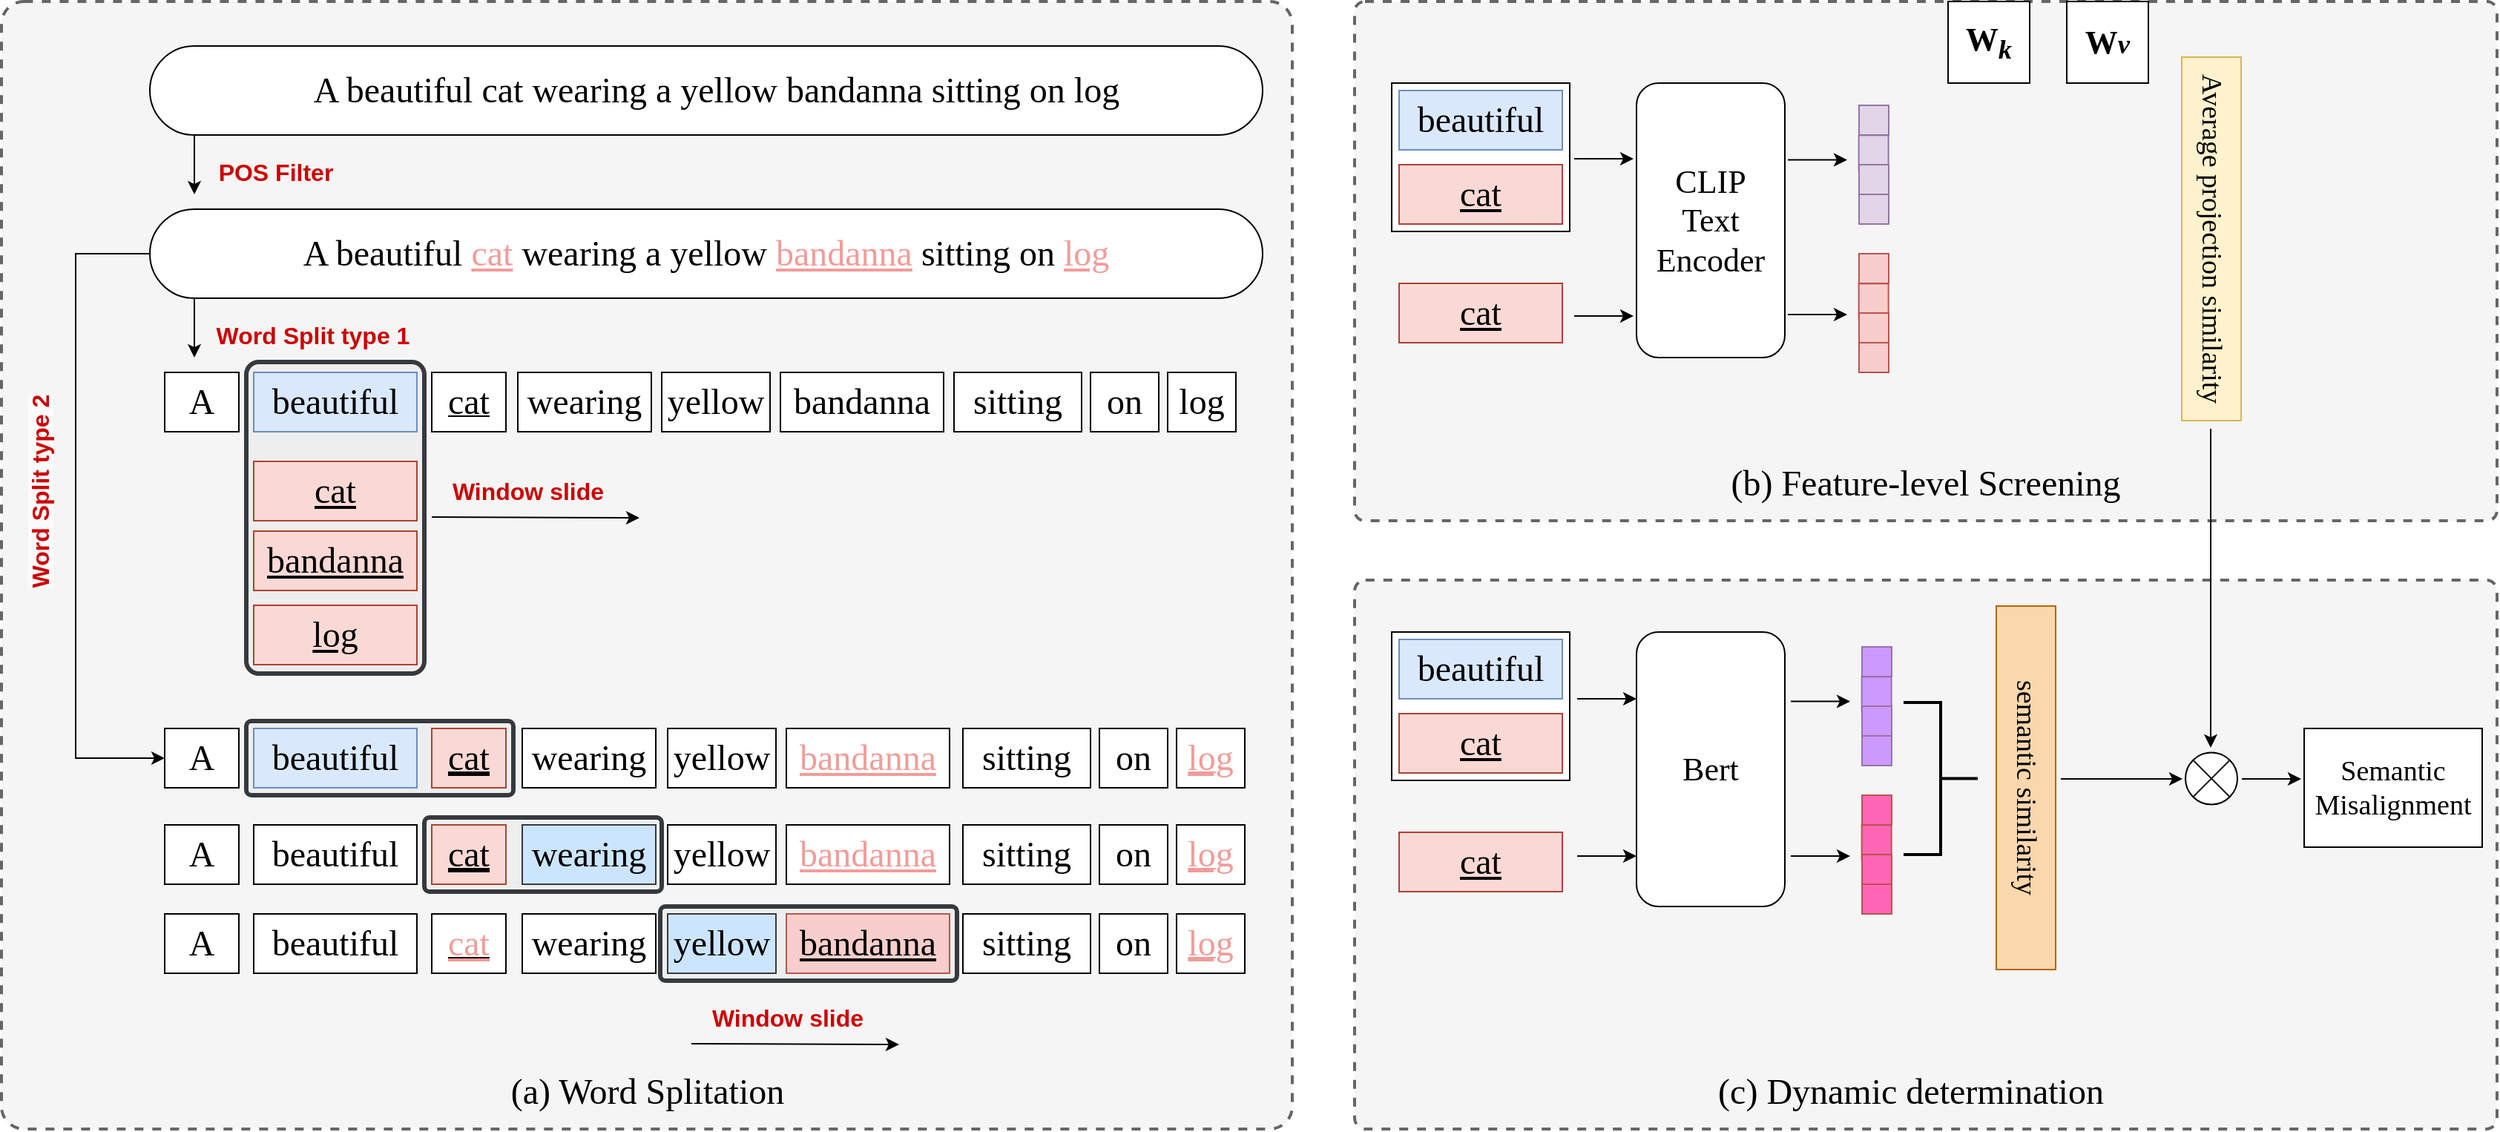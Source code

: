 <mxfile version="26.0.4">
  <diagram name="第 1 页" id="hbKFF-OKExzjQjpJoKSN">
    <mxGraphModel dx="2074" dy="1098" grid="1" gridSize="10" guides="1" tooltips="1" connect="1" arrows="1" fold="1" page="1" pageScale="1" pageWidth="1920" pageHeight="1200" math="0" shadow="0">
      <root>
        <mxCell id="0" />
        <mxCell id="1" parent="0" />
        <mxCell id="ykKe54kiTIuj04Uihu3i-138" value="" style="rounded=1;whiteSpace=wrap;html=1;arcSize=2;strokeWidth=2;dashed=1;fillColor=#f5f5f5;strokeColor=#666666;fontColor=#333333;" vertex="1" parent="1">
          <mxGeometry x="932" y="430" width="770" height="370" as="geometry" />
        </mxCell>
        <mxCell id="ykKe54kiTIuj04Uihu3i-137" value="" style="rounded=1;whiteSpace=wrap;html=1;arcSize=2;strokeWidth=2;dashed=1;fillColor=#f5f5f5;strokeColor=#666666;fontColor=#333333;" vertex="1" parent="1">
          <mxGeometry x="932" y="40" width="770" height="350" as="geometry" />
        </mxCell>
        <mxCell id="ykKe54kiTIuj04Uihu3i-136" value="" style="rounded=1;whiteSpace=wrap;html=1;arcSize=2;strokeWidth=2;dashed=1;fillColor=#f5f5f5;strokeColor=#666666;fontColor=#333333;" vertex="1" parent="1">
          <mxGeometry x="20" y="40" width="870" height="760" as="geometry" />
        </mxCell>
        <mxCell id="ykKe54kiTIuj04Uihu3i-77" value="" style="rounded=0;whiteSpace=wrap;html=1;" vertex="1" parent="1">
          <mxGeometry x="957" y="95" width="120" height="100" as="geometry" />
        </mxCell>
        <mxCell id="ykKe54kiTIuj04Uihu3i-45" value="" style="rounded=1;whiteSpace=wrap;html=1;arcSize=7;fillColor=#eeeeee;strokeColor=#36393d;strokeWidth=3;" vertex="1" parent="1">
          <mxGeometry x="185" y="525" width="180" height="50" as="geometry" />
        </mxCell>
        <mxCell id="ykKe54kiTIuj04Uihu3i-31" value="" style="rounded=1;whiteSpace=wrap;html=1;arcSize=7;strokeWidth=3;fillColor=#eeeeee;strokeColor=#36393d;" vertex="1" parent="1">
          <mxGeometry x="185" y="283" width="120" height="210" as="geometry" />
        </mxCell>
        <mxCell id="ykKe54kiTIuj04Uihu3i-3" value="" style="rounded=1;whiteSpace=wrap;html=1;arcSize=50;" vertex="1" parent="1">
          <mxGeometry x="120" y="70" width="750" height="60" as="geometry" />
        </mxCell>
        <mxCell id="ykKe54kiTIuj04Uihu3i-2" value="&lt;font face=&quot;Comic Sans MS&quot;&gt;&lt;span style=&quot;font-size: 24px;&quot;&gt;A &lt;font&gt;beautiful&lt;/font&gt;&amp;nbsp;cat wearing a yellow bandanna sitting on log&lt;/span&gt;&lt;/font&gt;" style="text;html=1;align=center;verticalAlign=middle;whiteSpace=wrap;rounded=0;" vertex="1" parent="1">
          <mxGeometry x="181.5" y="60" width="640" height="80" as="geometry" />
        </mxCell>
        <mxCell id="ykKe54kiTIuj04Uihu3i-43" style="edgeStyle=orthogonalEdgeStyle;rounded=0;orthogonalLoop=1;jettySize=auto;html=1;exitX=0;exitY=0.5;exitDx=0;exitDy=0;entryX=0;entryY=0.5;entryDx=0;entryDy=0;" edge="1" parent="1" source="ykKe54kiTIuj04Uihu3i-4" target="ykKe54kiTIuj04Uihu3i-33">
          <mxGeometry relative="1" as="geometry">
            <Array as="points">
              <mxPoint x="70" y="210" />
              <mxPoint x="70" y="550" />
            </Array>
          </mxGeometry>
        </mxCell>
        <mxCell id="ykKe54kiTIuj04Uihu3i-4" value="" style="rounded=1;whiteSpace=wrap;html=1;arcSize=50;" vertex="1" parent="1">
          <mxGeometry x="120" y="180" width="750" height="60" as="geometry" />
        </mxCell>
        <mxCell id="ykKe54kiTIuj04Uihu3i-5" value="&lt;font face=&quot;Comic Sans MS&quot;&gt;&lt;span style=&quot;font-size: 24px;&quot;&gt;A &lt;font&gt;beautiful&lt;/font&gt;&amp;nbsp;&lt;font style=&quot;color: rgb(241, 156, 153);&quot;&gt;&lt;u&gt;cat&lt;/u&gt;&lt;/font&gt; wearing a yellow &lt;font style=&quot;color: rgb(241, 156, 153);&quot;&gt;&lt;u&gt;bandanna&lt;/u&gt;&lt;/font&gt; sitting on &lt;font style=&quot;color: rgb(241, 156, 153);&quot;&gt;&lt;u&gt;log&lt;/u&gt;&lt;/font&gt;&lt;/span&gt;&lt;/font&gt;" style="text;html=1;align=center;verticalAlign=middle;whiteSpace=wrap;rounded=0;" vertex="1" parent="1">
          <mxGeometry x="175" y="170" width="640" height="80" as="geometry" />
        </mxCell>
        <mxCell id="ykKe54kiTIuj04Uihu3i-6" value="" style="endArrow=classic;html=1;rounded=0;" edge="1" parent="1">
          <mxGeometry width="50" height="50" relative="1" as="geometry">
            <mxPoint x="150" y="130" as="sourcePoint" />
            <mxPoint x="150" y="170" as="targetPoint" />
          </mxGeometry>
        </mxCell>
        <mxCell id="ykKe54kiTIuj04Uihu3i-7" value="POS Filter" style="text;strokeColor=none;align=center;fillColor=none;html=1;verticalAlign=middle;whiteSpace=wrap;rounded=0;fontSize=16;fontStyle=1;fontColor=light-dark(#CC0000,#EDEDED);" vertex="1" parent="1">
          <mxGeometry x="160" y="140" width="90" height="30" as="geometry" />
        </mxCell>
        <mxCell id="ykKe54kiTIuj04Uihu3i-8" value="&lt;u style=&quot;font-family: &amp;quot;Comic Sans MS&amp;quot;; font-size: 24px;&quot;&gt;&lt;font style=&quot;color: rgb(0, 0, 0);&quot;&gt;cat&lt;/font&gt;&lt;/u&gt;" style="rounded=0;whiteSpace=wrap;html=1;fillColor=#fad9d5;strokeColor=#ae4132;" vertex="1" parent="1">
          <mxGeometry x="190" y="350" width="110" height="40" as="geometry" />
        </mxCell>
        <mxCell id="ykKe54kiTIuj04Uihu3i-14" value="&lt;span style=&quot;font-family: &amp;quot;Comic Sans MS&amp;quot;; font-size: 24px;&quot;&gt;&lt;font style=&quot;color: rgb(0, 0, 0);&quot;&gt;A&lt;/font&gt;&lt;/span&gt;" style="rounded=0;whiteSpace=wrap;html=1;" vertex="1" parent="1">
          <mxGeometry x="130" y="290" width="50" height="40" as="geometry" />
        </mxCell>
        <mxCell id="ykKe54kiTIuj04Uihu3i-15" value="&lt;span style=&quot;font-family: &amp;quot;Comic Sans MS&amp;quot;; font-size: 24px;&quot;&gt;&lt;font style=&quot;color: rgb(0, 0, 0);&quot;&gt;beautiful&lt;/font&gt;&lt;/span&gt;" style="rounded=0;whiteSpace=wrap;html=1;fillColor=#dae8fc;strokeColor=#6c8ebf;" vertex="1" parent="1">
          <mxGeometry x="190" y="290" width="110" height="40" as="geometry" />
        </mxCell>
        <mxCell id="ykKe54kiTIuj04Uihu3i-16" value="&lt;span style=&quot;font-family: &amp;quot;Comic Sans MS&amp;quot;; font-size: 24px;&quot;&gt;&lt;font style=&quot;color: rgb(0, 0, 0);&quot;&gt;wearing&lt;/font&gt;&lt;/span&gt;" style="rounded=0;whiteSpace=wrap;html=1;" vertex="1" parent="1">
          <mxGeometry x="368" y="290" width="90" height="40" as="geometry" />
        </mxCell>
        <mxCell id="ykKe54kiTIuj04Uihu3i-17" value="&lt;span style=&quot;font-family: &amp;quot;Comic Sans MS&amp;quot;; font-size: 24px;&quot;&gt;&lt;font style=&quot;color: rgb(0, 0, 0);&quot;&gt;yellow&lt;/font&gt;&lt;/span&gt;" style="rounded=0;whiteSpace=wrap;html=1;" vertex="1" parent="1">
          <mxGeometry x="465" y="290" width="73" height="40" as="geometry" />
        </mxCell>
        <mxCell id="ykKe54kiTIuj04Uihu3i-18" value="&lt;span style=&quot;font-family: &amp;quot;Comic Sans MS&amp;quot;; font-size: 24px;&quot;&gt;&lt;font style=&quot;color: rgb(0, 0, 0);&quot;&gt;bandanna&lt;/font&gt;&lt;/span&gt;" style="rounded=0;whiteSpace=wrap;html=1;" vertex="1" parent="1">
          <mxGeometry x="545" y="290" width="110" height="40" as="geometry" />
        </mxCell>
        <mxCell id="ykKe54kiTIuj04Uihu3i-19" value="&lt;span style=&quot;font-family: &amp;quot;Comic Sans MS&amp;quot;; font-size: 24px;&quot;&gt;&lt;font style=&quot;color: rgb(0, 0, 0);&quot;&gt;sitting&lt;/font&gt;&lt;/span&gt;" style="rounded=0;whiteSpace=wrap;html=1;" vertex="1" parent="1">
          <mxGeometry x="662" y="290" width="86" height="40" as="geometry" />
        </mxCell>
        <mxCell id="ykKe54kiTIuj04Uihu3i-20" value="&lt;span style=&quot;font-family: &amp;quot;Comic Sans MS&amp;quot;; font-size: 24px;&quot;&gt;&lt;font style=&quot;color: rgb(0, 0, 0);&quot;&gt;on&lt;/font&gt;&lt;/span&gt;" style="rounded=0;whiteSpace=wrap;html=1;" vertex="1" parent="1">
          <mxGeometry x="754" y="290" width="46" height="40" as="geometry" />
        </mxCell>
        <mxCell id="ykKe54kiTIuj04Uihu3i-21" value="&lt;span style=&quot;font-family: &amp;quot;Comic Sans MS&amp;quot;; font-size: 24px;&quot;&gt;&lt;font style=&quot;color: rgb(0, 0, 0);&quot;&gt;log&lt;/font&gt;&lt;/span&gt;" style="rounded=0;whiteSpace=wrap;html=1;" vertex="1" parent="1">
          <mxGeometry x="806" y="290" width="46" height="40" as="geometry" />
        </mxCell>
        <mxCell id="ykKe54kiTIuj04Uihu3i-23" value="" style="endArrow=classic;html=1;rounded=0;" edge="1" parent="1">
          <mxGeometry width="50" height="50" relative="1" as="geometry">
            <mxPoint x="150" y="240" as="sourcePoint" />
            <mxPoint x="150" y="280" as="targetPoint" />
          </mxGeometry>
        </mxCell>
        <mxCell id="ykKe54kiTIuj04Uihu3i-25" value="Word Split type 1" style="text;strokeColor=none;align=center;fillColor=none;html=1;verticalAlign=middle;whiteSpace=wrap;rounded=0;fontSize=16;fontStyle=1;fontColor=light-dark(#CC0000,#EDEDED);" vertex="1" parent="1">
          <mxGeometry x="160" y="250" width="140" height="30" as="geometry" />
        </mxCell>
        <mxCell id="ykKe54kiTIuj04Uihu3i-28" value="&lt;u style=&quot;font-family: &amp;quot;Comic Sans MS&amp;quot;; font-size: 24px;&quot;&gt;&lt;font style=&quot;color: rgb(0, 0, 0);&quot;&gt;bandanna&lt;/font&gt;&lt;/u&gt;" style="rounded=0;whiteSpace=wrap;html=1;fillColor=#fad9d5;strokeColor=#ae4132;" vertex="1" parent="1">
          <mxGeometry x="190" y="397" width="110" height="40" as="geometry" />
        </mxCell>
        <mxCell id="ykKe54kiTIuj04Uihu3i-29" value="&lt;u style=&quot;font-family: &amp;quot;Comic Sans MS&amp;quot;; font-size: 24px;&quot;&gt;&lt;font style=&quot;color: rgb(0, 0, 0);&quot;&gt;log&lt;/font&gt;&lt;/u&gt;" style="rounded=0;whiteSpace=wrap;html=1;fillColor=#fad9d5;strokeColor=#ae4132;" vertex="1" parent="1">
          <mxGeometry x="190" y="447" width="110" height="40" as="geometry" />
        </mxCell>
        <mxCell id="ykKe54kiTIuj04Uihu3i-33" value="&lt;span style=&quot;font-family: &amp;quot;Comic Sans MS&amp;quot;; font-size: 24px;&quot;&gt;&lt;font style=&quot;color: rgb(0, 0, 0);&quot;&gt;A&lt;/font&gt;&lt;/span&gt;" style="rounded=0;whiteSpace=wrap;html=1;" vertex="1" parent="1">
          <mxGeometry x="130" y="530" width="50" height="40" as="geometry" />
        </mxCell>
        <mxCell id="ykKe54kiTIuj04Uihu3i-34" value="&lt;span style=&quot;font-family: &amp;quot;Comic Sans MS&amp;quot;; font-size: 24px;&quot;&gt;&lt;font style=&quot;color: rgb(0, 0, 0);&quot;&gt;beautiful&lt;/font&gt;&lt;/span&gt;" style="rounded=0;whiteSpace=wrap;html=1;fillColor=#dae8fc;strokeColor=#6c8ebf;" vertex="1" parent="1">
          <mxGeometry x="190" y="530" width="110" height="40" as="geometry" />
        </mxCell>
        <mxCell id="ykKe54kiTIuj04Uihu3i-35" value="&lt;span style=&quot;font-family: &amp;quot;Comic Sans MS&amp;quot;; font-size: 24px;&quot;&gt;&lt;font style=&quot;color: rgb(0, 0, 0);&quot;&gt;wearing&lt;/font&gt;&lt;/span&gt;" style="rounded=0;whiteSpace=wrap;html=1;" vertex="1" parent="1">
          <mxGeometry x="371" y="530" width="90" height="40" as="geometry" />
        </mxCell>
        <mxCell id="ykKe54kiTIuj04Uihu3i-36" value="&lt;span style=&quot;font-family: &amp;quot;Comic Sans MS&amp;quot;; font-size: 24px;&quot;&gt;&lt;font style=&quot;color: rgb(0, 0, 0);&quot;&gt;yellow&lt;/font&gt;&lt;/span&gt;" style="rounded=0;whiteSpace=wrap;html=1;" vertex="1" parent="1">
          <mxGeometry x="469" y="530" width="73" height="40" as="geometry" />
        </mxCell>
        <mxCell id="ykKe54kiTIuj04Uihu3i-37" value="&lt;span style=&quot;font-family: &amp;quot;Comic Sans MS&amp;quot;; font-size: 24px;&quot;&gt;&lt;font style=&quot;color: rgb(241, 156, 153);&quot;&gt;&lt;u&gt;bandanna&lt;/u&gt;&lt;/font&gt;&lt;/span&gt;" style="rounded=0;whiteSpace=wrap;html=1;" vertex="1" parent="1">
          <mxGeometry x="549" y="530" width="110" height="40" as="geometry" />
        </mxCell>
        <mxCell id="ykKe54kiTIuj04Uihu3i-38" value="&lt;span style=&quot;font-family: &amp;quot;Comic Sans MS&amp;quot;; font-size: 24px;&quot;&gt;&lt;font style=&quot;color: rgb(0, 0, 0);&quot;&gt;sitting&lt;/font&gt;&lt;/span&gt;" style="rounded=0;whiteSpace=wrap;html=1;" vertex="1" parent="1">
          <mxGeometry x="668" y="530" width="86" height="40" as="geometry" />
        </mxCell>
        <mxCell id="ykKe54kiTIuj04Uihu3i-39" value="&lt;span style=&quot;font-family: &amp;quot;Comic Sans MS&amp;quot;; font-size: 24px;&quot;&gt;&lt;font style=&quot;color: rgb(0, 0, 0);&quot;&gt;on&lt;/font&gt;&lt;/span&gt;" style="rounded=0;whiteSpace=wrap;html=1;" vertex="1" parent="1">
          <mxGeometry x="760" y="530" width="46" height="40" as="geometry" />
        </mxCell>
        <mxCell id="ykKe54kiTIuj04Uihu3i-40" value="&lt;u style=&quot;font-family: &amp;quot;Comic Sans MS&amp;quot;; font-size: 24px;&quot;&gt;log&lt;/u&gt;" style="rounded=0;whiteSpace=wrap;html=1;fontColor=#F19C99;fontStyle=4" vertex="1" parent="1">
          <mxGeometry x="812" y="530" width="46" height="40" as="geometry" />
        </mxCell>
        <mxCell id="ykKe54kiTIuj04Uihu3i-41" value="&lt;u style=&quot;font-family: &amp;quot;Comic Sans MS&amp;quot;; font-size: 24px;&quot;&gt;&lt;font style=&quot;color: rgb(0, 0, 0);&quot;&gt;cat&lt;/font&gt;&lt;/u&gt;" style="rounded=0;whiteSpace=wrap;html=1;fillColor=#fad9d5;strokeColor=#ae4132;fontStyle=4" vertex="1" parent="1">
          <mxGeometry x="310" y="530" width="50" height="40" as="geometry" />
        </mxCell>
        <mxCell id="ykKe54kiTIuj04Uihu3i-44" value="&lt;span style=&quot;color: rgb(204, 0, 0); font-family: Helvetica; font-size: 16px; font-style: normal; font-variant-ligatures: normal; font-variant-caps: normal; font-weight: 700; letter-spacing: normal; orphans: 2; text-indent: 0px; text-transform: none; widows: 2; word-spacing: 0px; -webkit-text-stroke-width: 0px; white-space: normal; background-color: rgb(251, 251, 251); text-decoration-thickness: initial; text-decoration-style: initial; text-decoration-color: initial; float: none; display: inline !important;&quot;&gt;Word Split type 2&lt;/span&gt;" style="text;whiteSpace=wrap;html=1;horizontal=1;rotation=-90;verticalAlign=top;align=center;" vertex="1" parent="1">
          <mxGeometry x="-50" y="350" width="200" height="40" as="geometry" />
        </mxCell>
        <mxCell id="ykKe54kiTIuj04Uihu3i-46" value="" style="rounded=1;whiteSpace=wrap;html=1;arcSize=7;fillColor=#eeeeee;strokeColor=#36393d;strokeWidth=3;" vertex="1" parent="1">
          <mxGeometry x="305" y="590" width="160" height="50" as="geometry" />
        </mxCell>
        <mxCell id="ykKe54kiTIuj04Uihu3i-47" value="&lt;span style=&quot;font-family: &amp;quot;Comic Sans MS&amp;quot;; font-size: 24px;&quot;&gt;&lt;font style=&quot;color: rgb(0, 0, 0);&quot;&gt;A&lt;/font&gt;&lt;/span&gt;" style="rounded=0;whiteSpace=wrap;html=1;" vertex="1" parent="1">
          <mxGeometry x="130" y="595" width="50" height="40" as="geometry" />
        </mxCell>
        <mxCell id="ykKe54kiTIuj04Uihu3i-48" value="&lt;span style=&quot;font-family: &amp;quot;Comic Sans MS&amp;quot;; font-size: 24px;&quot;&gt;&lt;font style=&quot;color: rgb(0, 0, 0);&quot;&gt;beautiful&lt;/font&gt;&lt;/span&gt;" style="rounded=0;whiteSpace=wrap;html=1;" vertex="1" parent="1">
          <mxGeometry x="190" y="595" width="110" height="40" as="geometry" />
        </mxCell>
        <mxCell id="ykKe54kiTIuj04Uihu3i-49" value="&lt;span style=&quot;font-family: &amp;quot;Comic Sans MS&amp;quot;; font-size: 24px;&quot;&gt;&lt;font style=&quot;color: rgb(0, 0, 0);&quot;&gt;wearing&lt;/font&gt;&lt;/span&gt;" style="rounded=0;whiteSpace=wrap;html=1;fillColor=#cce5ff;strokeColor=#36393d;" vertex="1" parent="1">
          <mxGeometry x="371" y="595" width="90" height="40" as="geometry" />
        </mxCell>
        <mxCell id="ykKe54kiTIuj04Uihu3i-50" value="&lt;span style=&quot;font-family: &amp;quot;Comic Sans MS&amp;quot;; font-size: 24px;&quot;&gt;&lt;font style=&quot;color: rgb(0, 0, 0);&quot;&gt;yellow&lt;/font&gt;&lt;/span&gt;" style="rounded=0;whiteSpace=wrap;html=1;" vertex="1" parent="1">
          <mxGeometry x="469" y="595" width="73" height="40" as="geometry" />
        </mxCell>
        <mxCell id="ykKe54kiTIuj04Uihu3i-51" value="&lt;span style=&quot;font-family: &amp;quot;Comic Sans MS&amp;quot;; font-size: 24px;&quot;&gt;&lt;font style=&quot;color: rgb(241, 156, 153);&quot;&gt;&lt;u&gt;bandanna&lt;/u&gt;&lt;/font&gt;&lt;/span&gt;" style="rounded=0;whiteSpace=wrap;html=1;" vertex="1" parent="1">
          <mxGeometry x="549" y="595" width="110" height="40" as="geometry" />
        </mxCell>
        <mxCell id="ykKe54kiTIuj04Uihu3i-52" value="&lt;span style=&quot;font-family: &amp;quot;Comic Sans MS&amp;quot;; font-size: 24px;&quot;&gt;&lt;font style=&quot;color: rgb(0, 0, 0);&quot;&gt;sitting&lt;/font&gt;&lt;/span&gt;" style="rounded=0;whiteSpace=wrap;html=1;" vertex="1" parent="1">
          <mxGeometry x="668" y="595" width="86" height="40" as="geometry" />
        </mxCell>
        <mxCell id="ykKe54kiTIuj04Uihu3i-53" value="&lt;span style=&quot;font-family: &amp;quot;Comic Sans MS&amp;quot;; font-size: 24px;&quot;&gt;&lt;font style=&quot;color: rgb(0, 0, 0);&quot;&gt;on&lt;/font&gt;&lt;/span&gt;" style="rounded=0;whiteSpace=wrap;html=1;" vertex="1" parent="1">
          <mxGeometry x="760" y="595" width="46" height="40" as="geometry" />
        </mxCell>
        <mxCell id="ykKe54kiTIuj04Uihu3i-54" value="&lt;u style=&quot;font-family: &amp;quot;Comic Sans MS&amp;quot;; font-size: 24px;&quot;&gt;log&lt;/u&gt;" style="rounded=0;whiteSpace=wrap;html=1;fontColor=#F19C99;fontStyle=4" vertex="1" parent="1">
          <mxGeometry x="812" y="595" width="46" height="40" as="geometry" />
        </mxCell>
        <mxCell id="ykKe54kiTIuj04Uihu3i-55" value="&lt;u style=&quot;font-family: &amp;quot;Comic Sans MS&amp;quot;; font-size: 24px;&quot;&gt;&lt;font style=&quot;color: rgb(0, 0, 0);&quot;&gt;cat&lt;/font&gt;&lt;/u&gt;" style="rounded=0;whiteSpace=wrap;html=1;fillColor=#fad9d5;strokeColor=#ae4132;fontStyle=4" vertex="1" parent="1">
          <mxGeometry x="310" y="595" width="50" height="40" as="geometry" />
        </mxCell>
        <mxCell id="ykKe54kiTIuj04Uihu3i-56" value="" style="rounded=1;whiteSpace=wrap;html=1;arcSize=7;fillColor=#eeeeee;strokeColor=#36393d;strokeWidth=3;" vertex="1" parent="1">
          <mxGeometry x="464" y="650" width="200" height="50" as="geometry" />
        </mxCell>
        <mxCell id="ykKe54kiTIuj04Uihu3i-57" value="&lt;span style=&quot;font-family: &amp;quot;Comic Sans MS&amp;quot;; font-size: 24px;&quot;&gt;&lt;font style=&quot;color: rgb(0, 0, 0);&quot;&gt;A&lt;/font&gt;&lt;/span&gt;" style="rounded=0;whiteSpace=wrap;html=1;" vertex="1" parent="1">
          <mxGeometry x="130" y="655" width="50" height="40" as="geometry" />
        </mxCell>
        <mxCell id="ykKe54kiTIuj04Uihu3i-58" value="&lt;span style=&quot;font-family: &amp;quot;Comic Sans MS&amp;quot;; font-size: 24px;&quot;&gt;&lt;font style=&quot;color: rgb(0, 0, 0);&quot;&gt;beautiful&lt;/font&gt;&lt;/span&gt;" style="rounded=0;whiteSpace=wrap;html=1;" vertex="1" parent="1">
          <mxGeometry x="190" y="655" width="110" height="40" as="geometry" />
        </mxCell>
        <mxCell id="ykKe54kiTIuj04Uihu3i-59" value="&lt;span style=&quot;font-family: &amp;quot;Comic Sans MS&amp;quot;; font-size: 24px;&quot;&gt;&lt;font style=&quot;color: rgb(0, 0, 0);&quot;&gt;wearing&lt;/font&gt;&lt;/span&gt;" style="rounded=0;whiteSpace=wrap;html=1;" vertex="1" parent="1">
          <mxGeometry x="371" y="655" width="90" height="40" as="geometry" />
        </mxCell>
        <mxCell id="ykKe54kiTIuj04Uihu3i-60" value="&lt;span style=&quot;font-family: &amp;quot;Comic Sans MS&amp;quot;; font-size: 24px;&quot;&gt;&lt;font style=&quot;color: rgb(0, 0, 0);&quot;&gt;yellow&lt;/font&gt;&lt;/span&gt;" style="rounded=0;whiteSpace=wrap;html=1;fillColor=#cce5ff;strokeColor=#36393d;" vertex="1" parent="1">
          <mxGeometry x="469" y="655" width="73" height="40" as="geometry" />
        </mxCell>
        <mxCell id="ykKe54kiTIuj04Uihu3i-61" value="&lt;span style=&quot;font-family: &amp;quot;Comic Sans MS&amp;quot;; font-size: 24px;&quot;&gt;&lt;font style=&quot;color: rgb(0, 0, 0);&quot;&gt;&lt;u style=&quot;&quot;&gt;bandanna&lt;/u&gt;&lt;/font&gt;&lt;/span&gt;" style="rounded=0;whiteSpace=wrap;html=1;fillColor=#f8cecc;strokeColor=#b85450;" vertex="1" parent="1">
          <mxGeometry x="549" y="655" width="110" height="40" as="geometry" />
        </mxCell>
        <mxCell id="ykKe54kiTIuj04Uihu3i-62" value="&lt;span style=&quot;font-family: &amp;quot;Comic Sans MS&amp;quot;; font-size: 24px;&quot;&gt;&lt;font style=&quot;color: rgb(0, 0, 0);&quot;&gt;sitting&lt;/font&gt;&lt;/span&gt;" style="rounded=0;whiteSpace=wrap;html=1;" vertex="1" parent="1">
          <mxGeometry x="668" y="655" width="86" height="40" as="geometry" />
        </mxCell>
        <mxCell id="ykKe54kiTIuj04Uihu3i-63" value="&lt;span style=&quot;font-family: &amp;quot;Comic Sans MS&amp;quot;; font-size: 24px;&quot;&gt;&lt;font style=&quot;color: rgb(0, 0, 0);&quot;&gt;on&lt;/font&gt;&lt;/span&gt;" style="rounded=0;whiteSpace=wrap;html=1;" vertex="1" parent="1">
          <mxGeometry x="760" y="655" width="46" height="40" as="geometry" />
        </mxCell>
        <mxCell id="ykKe54kiTIuj04Uihu3i-64" value="&lt;u style=&quot;font-family: &amp;quot;Comic Sans MS&amp;quot;; font-size: 24px;&quot;&gt;log&lt;/u&gt;" style="rounded=0;whiteSpace=wrap;html=1;fontColor=#F19C99;fontStyle=4" vertex="1" parent="1">
          <mxGeometry x="812" y="655" width="46" height="40" as="geometry" />
        </mxCell>
        <mxCell id="ykKe54kiTIuj04Uihu3i-65" value="&lt;u style=&quot;color: rgb(241, 156, 153); font-family: &amp;quot;Comic Sans MS&amp;quot;; font-size: 24px;&quot;&gt;cat&lt;/u&gt;" style="rounded=0;whiteSpace=wrap;html=1;fontStyle=4" vertex="1" parent="1">
          <mxGeometry x="310" y="655" width="50" height="40" as="geometry" />
        </mxCell>
        <mxCell id="ykKe54kiTIuj04Uihu3i-67" value="" style="endArrow=classic;html=1;rounded=0;" edge="1" parent="1">
          <mxGeometry width="50" height="50" relative="1" as="geometry">
            <mxPoint x="310" y="387.5" as="sourcePoint" />
            <mxPoint x="450" y="388" as="targetPoint" />
          </mxGeometry>
        </mxCell>
        <mxCell id="ykKe54kiTIuj04Uihu3i-68" value="&lt;span style=&quot;font-family: &amp;quot;Comic Sans MS&amp;quot;; font-size: 24px;&quot;&gt;&lt;font style=&quot;color: rgb(0, 0, 0);&quot;&gt;cat&lt;/font&gt;&lt;/span&gt;" style="rounded=0;whiteSpace=wrap;html=1;fontStyle=4" vertex="1" parent="1">
          <mxGeometry x="310" y="290" width="50" height="40" as="geometry" />
        </mxCell>
        <mxCell id="ykKe54kiTIuj04Uihu3i-69" value="Window slide" style="text;strokeColor=none;align=center;fillColor=none;html=1;verticalAlign=middle;whiteSpace=wrap;rounded=0;fontSize=16;fontStyle=1;fontColor=light-dark(#CC0000,#EDEDED);" vertex="1" parent="1">
          <mxGeometry x="305" y="355" width="140" height="30" as="geometry" />
        </mxCell>
        <mxCell id="ykKe54kiTIuj04Uihu3i-70" value="" style="endArrow=classic;html=1;rounded=0;" edge="1" parent="1">
          <mxGeometry width="50" height="50" relative="1" as="geometry">
            <mxPoint x="485" y="742.5" as="sourcePoint" />
            <mxPoint x="625" y="743" as="targetPoint" />
          </mxGeometry>
        </mxCell>
        <mxCell id="ykKe54kiTIuj04Uihu3i-71" value="Window slide" style="text;strokeColor=none;align=center;fillColor=none;html=1;verticalAlign=middle;whiteSpace=wrap;rounded=0;fontSize=16;fontStyle=1;fontColor=light-dark(#CC0000,#EDEDED);" vertex="1" parent="1">
          <mxGeometry x="480" y="710" width="140" height="30" as="geometry" />
        </mxCell>
        <mxCell id="ykKe54kiTIuj04Uihu3i-72" value="&lt;u style=&quot;font-family: &amp;quot;Comic Sans MS&amp;quot;; font-size: 24px;&quot;&gt;&lt;font style=&quot;color: rgb(0, 0, 0);&quot;&gt;cat&lt;/font&gt;&lt;/u&gt;" style="rounded=0;whiteSpace=wrap;html=1;fillColor=#fad9d5;strokeColor=#ae4132;" vertex="1" parent="1">
          <mxGeometry x="962" y="150" width="110" height="40" as="geometry" />
        </mxCell>
        <mxCell id="ykKe54kiTIuj04Uihu3i-73" value="&lt;span style=&quot;font-family: &amp;quot;Comic Sans MS&amp;quot;; font-size: 24px;&quot;&gt;&lt;font style=&quot;color: rgb(0, 0, 0);&quot;&gt;beautiful&lt;/font&gt;&lt;/span&gt;" style="rounded=0;whiteSpace=wrap;html=1;fillColor=#dae8fc;strokeColor=#6c8ebf;" vertex="1" parent="1">
          <mxGeometry x="962" y="100" width="110" height="40" as="geometry" />
        </mxCell>
        <mxCell id="ykKe54kiTIuj04Uihu3i-76" value="&lt;u style=&quot;font-family: &amp;quot;Comic Sans MS&amp;quot;; font-size: 24px;&quot;&gt;&lt;font style=&quot;color: rgb(0, 0, 0);&quot;&gt;cat&lt;/font&gt;&lt;/u&gt;" style="rounded=0;whiteSpace=wrap;html=1;fillColor=#fad9d5;strokeColor=#ae4132;" vertex="1" parent="1">
          <mxGeometry x="962" y="230" width="110" height="40" as="geometry" />
        </mxCell>
        <mxCell id="ykKe54kiTIuj04Uihu3i-81" value="&lt;font face=&quot;Times New Roman&quot; style=&quot;font-size: 22px;&quot;&gt;CLIP&lt;/font&gt;&lt;div&gt;&lt;font face=&quot;Times New Roman&quot; style=&quot;font-size: 22px;&quot;&gt;Text&lt;/font&gt;&lt;/div&gt;&lt;div&gt;&lt;font face=&quot;Times New Roman&quot; style=&quot;font-size: 22px;&quot;&gt;Encoder&lt;/font&gt;&lt;/div&gt;" style="rounded=1;whiteSpace=wrap;html=1;" vertex="1" parent="1">
          <mxGeometry x="1122" y="95" width="100" height="185" as="geometry" />
        </mxCell>
        <mxCell id="ykKe54kiTIuj04Uihu3i-82" value="" style="endArrow=classic;html=1;rounded=0;" edge="1" parent="1">
          <mxGeometry width="50" height="50" relative="1" as="geometry">
            <mxPoint x="1080" y="146" as="sourcePoint" />
            <mxPoint x="1120" y="146" as="targetPoint" />
          </mxGeometry>
        </mxCell>
        <mxCell id="ykKe54kiTIuj04Uihu3i-83" value="" style="endArrow=classic;html=1;rounded=0;" edge="1" parent="1">
          <mxGeometry width="50" height="50" relative="1" as="geometry">
            <mxPoint x="1080" y="252" as="sourcePoint" />
            <mxPoint x="1120" y="252" as="targetPoint" />
          </mxGeometry>
        </mxCell>
        <mxCell id="ykKe54kiTIuj04Uihu3i-90" value="" style="group;rotation=90;" vertex="1" connectable="0" parent="1">
          <mxGeometry x="1232" y="130" width="100" height="20" as="geometry" />
        </mxCell>
        <mxCell id="ykKe54kiTIuj04Uihu3i-85" value="" style="rounded=0;whiteSpace=wrap;html=1;fillColor=#e1d5e7;strokeColor=#9673a6;rotation=90;" vertex="1" parent="ykKe54kiTIuj04Uihu3i-90">
          <mxGeometry x="40" y="-20" width="20" height="20" as="geometry" />
        </mxCell>
        <mxCell id="ykKe54kiTIuj04Uihu3i-86" value="" style="rounded=0;whiteSpace=wrap;html=1;fillColor=#e1d5e7;strokeColor=#9673a6;rotation=90;" vertex="1" parent="ykKe54kiTIuj04Uihu3i-90">
          <mxGeometry x="38" y="2" width="23.636" height="20" as="geometry" />
        </mxCell>
        <mxCell id="ykKe54kiTIuj04Uihu3i-87" value="" style="rounded=0;whiteSpace=wrap;html=1;fillColor=#e1d5e7;strokeColor=#9673a6;rotation=90;" vertex="1" parent="ykKe54kiTIuj04Uihu3i-90">
          <mxGeometry x="40" y="20" width="20" height="20" as="geometry" />
        </mxCell>
        <mxCell id="ykKe54kiTIuj04Uihu3i-88" value="" style="rounded=0;whiteSpace=wrap;html=1;fillColor=#e1d5e7;strokeColor=#9673a6;rotation=90;" vertex="1" parent="ykKe54kiTIuj04Uihu3i-90">
          <mxGeometry x="40" y="40" width="20" height="20" as="geometry" />
        </mxCell>
        <mxCell id="ykKe54kiTIuj04Uihu3i-91" value="" style="endArrow=classic;html=1;rounded=0;" edge="1" parent="1">
          <mxGeometry width="50" height="50" relative="1" as="geometry">
            <mxPoint x="1224" y="146.76" as="sourcePoint" />
            <mxPoint x="1264" y="146.76" as="targetPoint" />
          </mxGeometry>
        </mxCell>
        <mxCell id="ykKe54kiTIuj04Uihu3i-93" value="" style="endArrow=classic;html=1;rounded=0;" edge="1" parent="1">
          <mxGeometry width="50" height="50" relative="1" as="geometry">
            <mxPoint x="1224" y="251" as="sourcePoint" />
            <mxPoint x="1264" y="251" as="targetPoint" />
          </mxGeometry>
        </mxCell>
        <mxCell id="ykKe54kiTIuj04Uihu3i-99" value="" style="group;rotation=90;" vertex="1" connectable="0" parent="1">
          <mxGeometry x="1232" y="230" width="100" height="20" as="geometry" />
        </mxCell>
        <mxCell id="ykKe54kiTIuj04Uihu3i-95" value="" style="rounded=0;whiteSpace=wrap;html=1;fillColor=#f8cecc;strokeColor=#b85450;rotation=90;" vertex="1" parent="ykKe54kiTIuj04Uihu3i-99">
          <mxGeometry x="40" y="-20" width="20" height="20" as="geometry" />
        </mxCell>
        <mxCell id="ykKe54kiTIuj04Uihu3i-96" value="" style="rounded=0;whiteSpace=wrap;html=1;fillColor=#f8cecc;strokeColor=#b85450;rotation=90;" vertex="1" parent="ykKe54kiTIuj04Uihu3i-99">
          <mxGeometry x="38" y="2" width="23.636" height="20" as="geometry" />
        </mxCell>
        <mxCell id="ykKe54kiTIuj04Uihu3i-97" value="" style="rounded=0;whiteSpace=wrap;html=1;fillColor=#f8cecc;strokeColor=#b85450;rotation=90;" vertex="1" parent="ykKe54kiTIuj04Uihu3i-99">
          <mxGeometry x="40" y="20" width="20" height="20" as="geometry" />
        </mxCell>
        <mxCell id="ykKe54kiTIuj04Uihu3i-98" value="" style="rounded=0;whiteSpace=wrap;html=1;fillColor=#f8cecc;strokeColor=#b85450;rotation=90;" vertex="1" parent="ykKe54kiTIuj04Uihu3i-99">
          <mxGeometry x="40" y="40" width="20" height="20" as="geometry" />
        </mxCell>
        <mxCell id="ykKe54kiTIuj04Uihu3i-100" value="&lt;font face=&quot;Times New Roman&quot;&gt;&lt;b&gt;W&lt;sub&gt;&lt;i&gt;k&lt;/i&gt;&lt;/sub&gt;&lt;/b&gt;&lt;/font&gt;" style="whiteSpace=wrap;html=1;aspect=fixed;fontSize=22;" vertex="1" parent="1">
          <mxGeometry x="1332" y="40" width="55" height="55" as="geometry" />
        </mxCell>
        <mxCell id="ykKe54kiTIuj04Uihu3i-101" value="&lt;font face=&quot;Times New Roman&quot;&gt;&lt;b&gt;W&lt;span style=&quot;font-size: 18.333px;&quot;&gt;&lt;i&gt;v&lt;/i&gt;&lt;/span&gt;&lt;/b&gt;&lt;/font&gt;" style="whiteSpace=wrap;html=1;aspect=fixed;fontSize=22;" vertex="1" parent="1">
          <mxGeometry x="1412" y="40" width="55" height="55" as="geometry" />
        </mxCell>
        <mxCell id="ykKe54kiTIuj04Uihu3i-102" value="&lt;font face=&quot;Times New Roman&quot; style=&quot;font-size: 19px;&quot;&gt;Average projection similarity&lt;/font&gt;" style="rounded=0;whiteSpace=wrap;html=1;rotation=90;fillColor=#fff2cc;strokeColor=#d6b656;align=center;verticalAlign=middle;" vertex="1" parent="1">
          <mxGeometry x="1387" y="180" width="245" height="40" as="geometry" />
        </mxCell>
        <mxCell id="ykKe54kiTIuj04Uihu3i-103" value="" style="rounded=0;whiteSpace=wrap;html=1;" vertex="1" parent="1">
          <mxGeometry x="957" y="465" width="120" height="100" as="geometry" />
        </mxCell>
        <mxCell id="ykKe54kiTIuj04Uihu3i-104" value="&lt;u style=&quot;font-family: &amp;quot;Comic Sans MS&amp;quot;; font-size: 24px;&quot;&gt;&lt;font style=&quot;color: rgb(0, 0, 0);&quot;&gt;cat&lt;/font&gt;&lt;/u&gt;" style="rounded=0;whiteSpace=wrap;html=1;fillColor=#fad9d5;strokeColor=#ae4132;" vertex="1" parent="1">
          <mxGeometry x="962" y="520" width="110" height="40" as="geometry" />
        </mxCell>
        <mxCell id="ykKe54kiTIuj04Uihu3i-105" value="&lt;span style=&quot;font-family: &amp;quot;Comic Sans MS&amp;quot;; font-size: 24px;&quot;&gt;&lt;font style=&quot;color: rgb(0, 0, 0);&quot;&gt;beautiful&lt;/font&gt;&lt;/span&gt;" style="rounded=0;whiteSpace=wrap;html=1;fillColor=#dae8fc;strokeColor=#6c8ebf;" vertex="1" parent="1">
          <mxGeometry x="962" y="470" width="110" height="40" as="geometry" />
        </mxCell>
        <mxCell id="ykKe54kiTIuj04Uihu3i-106" value="&lt;u style=&quot;font-family: &amp;quot;Comic Sans MS&amp;quot;; font-size: 24px;&quot;&gt;&lt;font style=&quot;color: rgb(0, 0, 0);&quot;&gt;cat&lt;/font&gt;&lt;/u&gt;" style="rounded=0;whiteSpace=wrap;html=1;fillColor=#fad9d5;strokeColor=#ae4132;" vertex="1" parent="1">
          <mxGeometry x="962" y="600" width="110" height="40" as="geometry" />
        </mxCell>
        <mxCell id="ykKe54kiTIuj04Uihu3i-107" value="&lt;span style=&quot;font-size: 22px;&quot;&gt;&lt;font face=&quot;Times New Roman&quot;&gt;Bert&lt;/font&gt;&lt;/span&gt;" style="rounded=1;whiteSpace=wrap;html=1;" vertex="1" parent="1">
          <mxGeometry x="1122" y="465" width="100" height="185" as="geometry" />
        </mxCell>
        <mxCell id="ykKe54kiTIuj04Uihu3i-108" value="" style="endArrow=classic;html=1;rounded=0;" edge="1" parent="1">
          <mxGeometry width="50" height="50" relative="1" as="geometry">
            <mxPoint x="1082" y="510" as="sourcePoint" />
            <mxPoint x="1122" y="510" as="targetPoint" />
          </mxGeometry>
        </mxCell>
        <mxCell id="ykKe54kiTIuj04Uihu3i-109" value="" style="endArrow=classic;html=1;rounded=0;" edge="1" parent="1">
          <mxGeometry width="50" height="50" relative="1" as="geometry">
            <mxPoint x="1082" y="616" as="sourcePoint" />
            <mxPoint x="1122" y="616" as="targetPoint" />
          </mxGeometry>
        </mxCell>
        <mxCell id="ykKe54kiTIuj04Uihu3i-110" value="" style="group;rotation=90;" vertex="1" connectable="0" parent="1">
          <mxGeometry x="1234" y="495" width="100" height="20" as="geometry" />
        </mxCell>
        <mxCell id="ykKe54kiTIuj04Uihu3i-111" value="" style="rounded=0;whiteSpace=wrap;html=1;fillColor=#CC99FF;strokeColor=#9673a6;rotation=90;" vertex="1" parent="ykKe54kiTIuj04Uihu3i-110">
          <mxGeometry x="40" y="-20" width="20" height="20" as="geometry" />
        </mxCell>
        <mxCell id="ykKe54kiTIuj04Uihu3i-112" value="" style="rounded=0;whiteSpace=wrap;html=1;fillColor=#CC99FF;strokeColor=#9673a6;rotation=90;" vertex="1" parent="ykKe54kiTIuj04Uihu3i-110">
          <mxGeometry x="38" y="2" width="23.636" height="20" as="geometry" />
        </mxCell>
        <mxCell id="ykKe54kiTIuj04Uihu3i-113" value="" style="rounded=0;whiteSpace=wrap;html=1;fillColor=#CC99FF;strokeColor=#9673a6;rotation=90;" vertex="1" parent="ykKe54kiTIuj04Uihu3i-110">
          <mxGeometry x="40" y="20" width="20" height="20" as="geometry" />
        </mxCell>
        <mxCell id="ykKe54kiTIuj04Uihu3i-114" value="" style="rounded=0;whiteSpace=wrap;html=1;fillColor=#CC99FF;strokeColor=#9673a6;rotation=90;" vertex="1" parent="ykKe54kiTIuj04Uihu3i-110">
          <mxGeometry x="40" y="40" width="20" height="20" as="geometry" />
        </mxCell>
        <mxCell id="ykKe54kiTIuj04Uihu3i-115" value="" style="endArrow=classic;html=1;rounded=0;" edge="1" parent="1">
          <mxGeometry width="50" height="50" relative="1" as="geometry">
            <mxPoint x="1226" y="511.76" as="sourcePoint" />
            <mxPoint x="1266" y="511.76" as="targetPoint" />
          </mxGeometry>
        </mxCell>
        <mxCell id="ykKe54kiTIuj04Uihu3i-116" value="" style="endArrow=classic;html=1;rounded=0;" edge="1" parent="1">
          <mxGeometry width="50" height="50" relative="1" as="geometry">
            <mxPoint x="1226" y="616" as="sourcePoint" />
            <mxPoint x="1266" y="616" as="targetPoint" />
          </mxGeometry>
        </mxCell>
        <mxCell id="ykKe54kiTIuj04Uihu3i-117" value="" style="group;rotation=90;" vertex="1" connectable="0" parent="1">
          <mxGeometry x="1234" y="595" width="100" height="20" as="geometry" />
        </mxCell>
        <mxCell id="ykKe54kiTIuj04Uihu3i-118" value="" style="rounded=0;whiteSpace=wrap;html=1;fillColor=#FF66B3;strokeColor=#b85450;rotation=90;" vertex="1" parent="ykKe54kiTIuj04Uihu3i-117">
          <mxGeometry x="40" y="-20" width="20" height="20" as="geometry" />
        </mxCell>
        <mxCell id="ykKe54kiTIuj04Uihu3i-119" value="" style="rounded=0;whiteSpace=wrap;html=1;fillColor=#FF66B3;strokeColor=#b85450;rotation=90;" vertex="1" parent="ykKe54kiTIuj04Uihu3i-117">
          <mxGeometry x="38" y="2" width="23.636" height="20" as="geometry" />
        </mxCell>
        <mxCell id="ykKe54kiTIuj04Uihu3i-120" value="" style="rounded=0;whiteSpace=wrap;html=1;fillColor=#FF66B3;strokeColor=#b85450;rotation=90;" vertex="1" parent="ykKe54kiTIuj04Uihu3i-117">
          <mxGeometry x="40" y="20" width="20" height="20" as="geometry" />
        </mxCell>
        <mxCell id="ykKe54kiTIuj04Uihu3i-121" value="" style="rounded=0;whiteSpace=wrap;html=1;fillColor=#FF66B3;strokeColor=#b85450;rotation=90;" vertex="1" parent="ykKe54kiTIuj04Uihu3i-117">
          <mxGeometry x="40" y="40" width="20" height="20" as="geometry" />
        </mxCell>
        <mxCell id="ykKe54kiTIuj04Uihu3i-122" value="&lt;div&gt;&lt;font face=&quot;Times New Roman&quot;&gt;&lt;span style=&quot;font-size: 19px;&quot;&gt;semantic similarity&lt;/span&gt;&lt;/font&gt;&lt;/div&gt;" style="rounded=0;whiteSpace=wrap;html=1;rotation=90;fillColor=#fad7ac;strokeColor=#b46504;align=center;verticalAlign=middle;" vertex="1" parent="1">
          <mxGeometry x="1262" y="550" width="245" height="40" as="geometry" />
        </mxCell>
        <mxCell id="ykKe54kiTIuj04Uihu3i-124" value="" style="shape=sumEllipse;perimeter=ellipsePerimeter;whiteSpace=wrap;html=1;backgroundOutline=1;" vertex="1" parent="1">
          <mxGeometry x="1492" y="546.25" width="35" height="35" as="geometry" />
        </mxCell>
        <mxCell id="ykKe54kiTIuj04Uihu3i-127" value="" style="strokeWidth=2;html=1;shape=mxgraph.flowchart.annotation_2;align=left;labelPosition=right;pointerEvents=1;rotation=-180;" vertex="1" parent="1">
          <mxGeometry x="1302" y="512.5" width="50" height="102.5" as="geometry" />
        </mxCell>
        <mxCell id="ykKe54kiTIuj04Uihu3i-128" value="" style="endArrow=classic;html=1;rounded=0;" edge="1" parent="1">
          <mxGeometry width="50" height="50" relative="1" as="geometry">
            <mxPoint x="1408" y="564" as="sourcePoint" />
            <mxPoint x="1490" y="564" as="targetPoint" />
          </mxGeometry>
        </mxCell>
        <mxCell id="ykKe54kiTIuj04Uihu3i-129" value="" style="endArrow=classic;html=1;rounded=0;" edge="1" parent="1">
          <mxGeometry width="50" height="50" relative="1" as="geometry">
            <mxPoint x="1509" y="328" as="sourcePoint" />
            <mxPoint x="1509" y="543" as="targetPoint" />
          </mxGeometry>
        </mxCell>
        <mxCell id="ykKe54kiTIuj04Uihu3i-130" value="&lt;font style=&quot;font-size: 19px;&quot; face=&quot;Times New Roman&quot;&gt;Semantic Misalignment&lt;/font&gt;" style="rounded=0;whiteSpace=wrap;html=1;rotation=0;align=center;verticalAlign=middle;" vertex="1" parent="1">
          <mxGeometry x="1572" y="530" width="120" height="80" as="geometry" />
        </mxCell>
        <mxCell id="ykKe54kiTIuj04Uihu3i-131" value="" style="endArrow=classic;html=1;rounded=0;" edge="1" parent="1">
          <mxGeometry width="50" height="50" relative="1" as="geometry">
            <mxPoint x="1530" y="564" as="sourcePoint" />
            <mxPoint x="1570" y="564" as="targetPoint" />
          </mxGeometry>
        </mxCell>
        <mxCell id="ykKe54kiTIuj04Uihu3i-132" value="&lt;font style=&quot;font-size: 24px;&quot; face=&quot;Times New Roman&quot;&gt;(a) Word Splitation&lt;/font&gt;" style="text;strokeColor=none;align=center;fillColor=none;html=1;verticalAlign=middle;whiteSpace=wrap;rounded=0;" vertex="1" parent="1">
          <mxGeometry x="332.5" y="760" width="245" height="30" as="geometry" />
        </mxCell>
        <mxCell id="ykKe54kiTIuj04Uihu3i-134" value="&lt;font style=&quot;&quot; face=&quot;Times New Roman&quot;&gt;&lt;span style=&quot;font-size: 24px;&quot;&gt;(b) Feature-level Screening&lt;/span&gt;&lt;/font&gt;" style="text;strokeColor=none;align=center;fillColor=none;html=1;verticalAlign=middle;whiteSpace=wrap;rounded=0;" vertex="1" parent="1">
          <mxGeometry x="1142" y="350" width="350" height="30" as="geometry" />
        </mxCell>
        <mxCell id="ykKe54kiTIuj04Uihu3i-135" value="&lt;font style=&quot;&quot; face=&quot;Times New Roman&quot;&gt;&lt;span style=&quot;font-size: 24px;&quot;&gt;(c)&amp;nbsp;&lt;/span&gt;&lt;/font&gt;&lt;font face=&quot;Times New Roman&quot;&gt;&lt;span style=&quot;font-size: 24px;&quot;&gt;Dynamic determination&lt;/span&gt;&lt;/font&gt;" style="text;strokeColor=none;align=center;fillColor=none;html=1;verticalAlign=middle;whiteSpace=wrap;rounded=0;" vertex="1" parent="1">
          <mxGeometry x="1132" y="760" width="350" height="30" as="geometry" />
        </mxCell>
      </root>
    </mxGraphModel>
  </diagram>
</mxfile>
